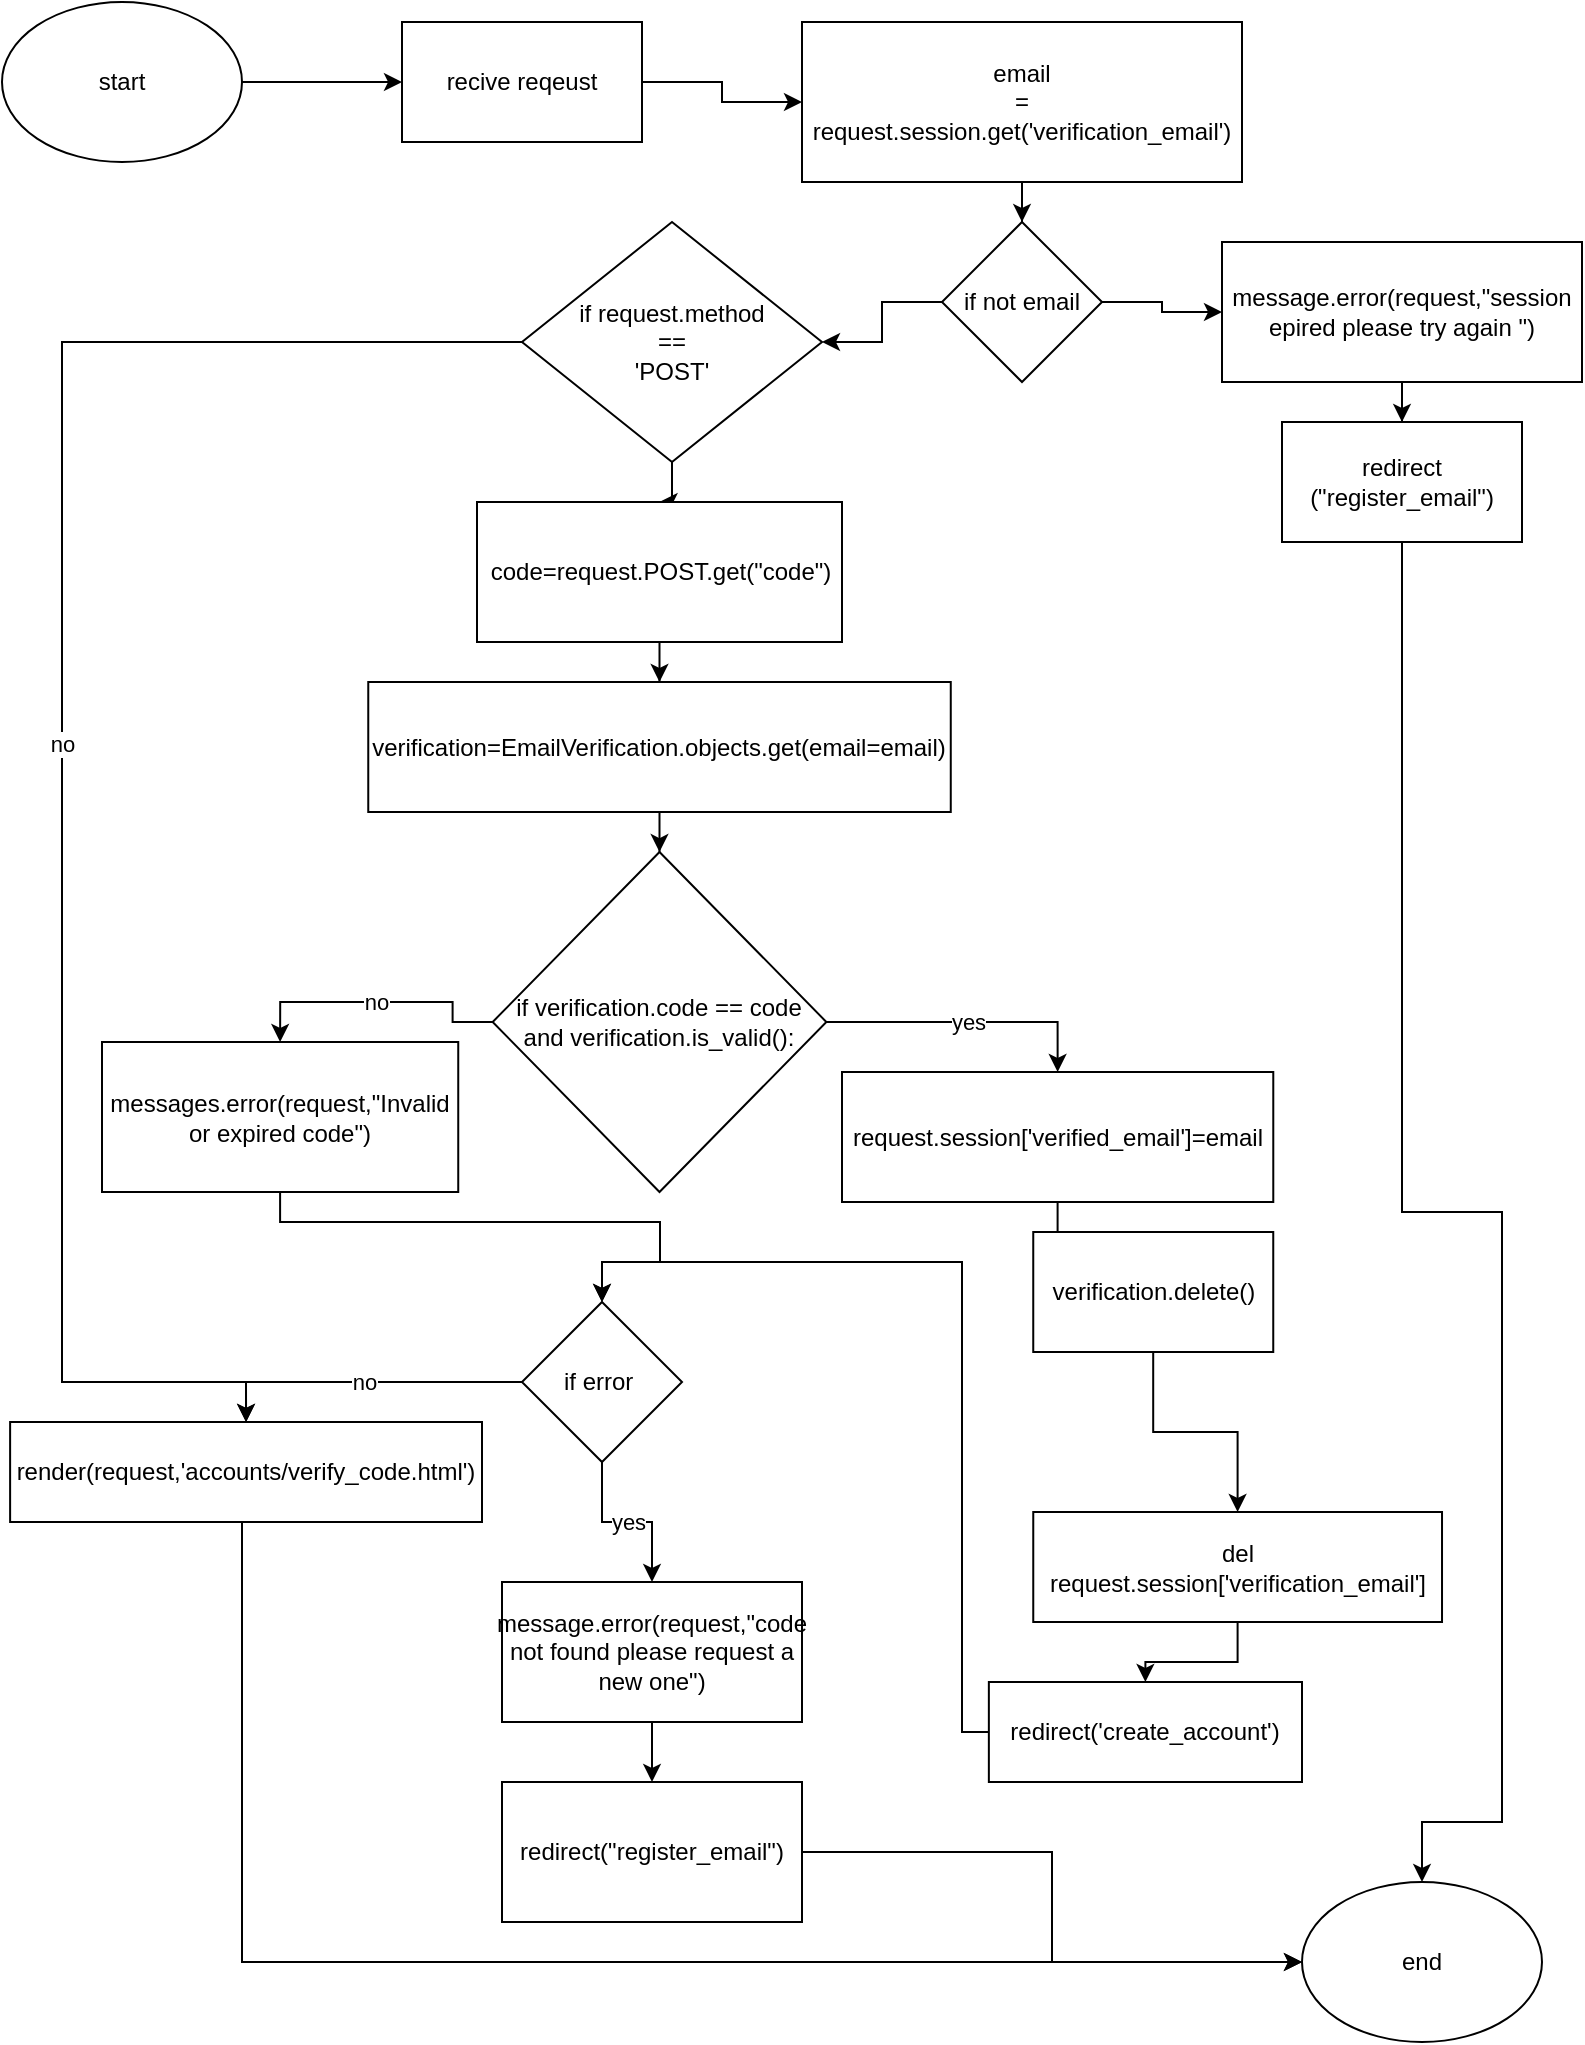 <mxfile version="24.0.4" type="device">
  <diagram name="Page-1" id="YnL7YWEfNjQn5KDHtxG0">
    <mxGraphModel dx="1276" dy="606" grid="1" gridSize="10" guides="1" tooltips="1" connect="1" arrows="1" fold="1" page="1" pageScale="1" pageWidth="850" pageHeight="1100" math="0" shadow="0">
      <root>
        <mxCell id="0" />
        <mxCell id="1" parent="0" />
        <mxCell id="DBrLT9UbNWgIuc258emF-3" value="" style="edgeStyle=orthogonalEdgeStyle;rounded=0;orthogonalLoop=1;jettySize=auto;html=1;" edge="1" parent="1" source="DBrLT9UbNWgIuc258emF-1" target="DBrLT9UbNWgIuc258emF-2">
          <mxGeometry relative="1" as="geometry" />
        </mxCell>
        <mxCell id="DBrLT9UbNWgIuc258emF-1" value="start" style="ellipse;whiteSpace=wrap;html=1;" vertex="1" parent="1">
          <mxGeometry x="10" y="30" width="120" height="80" as="geometry" />
        </mxCell>
        <mxCell id="DBrLT9UbNWgIuc258emF-5" value="" style="edgeStyle=orthogonalEdgeStyle;rounded=0;orthogonalLoop=1;jettySize=auto;html=1;" edge="1" parent="1" source="DBrLT9UbNWgIuc258emF-2" target="DBrLT9UbNWgIuc258emF-4">
          <mxGeometry relative="1" as="geometry" />
        </mxCell>
        <mxCell id="DBrLT9UbNWgIuc258emF-2" value="recive reqeust" style="whiteSpace=wrap;html=1;" vertex="1" parent="1">
          <mxGeometry x="210" y="40" width="120" height="60" as="geometry" />
        </mxCell>
        <mxCell id="DBrLT9UbNWgIuc258emF-7" value="" style="edgeStyle=orthogonalEdgeStyle;rounded=0;orthogonalLoop=1;jettySize=auto;html=1;" edge="1" parent="1" source="DBrLT9UbNWgIuc258emF-4" target="DBrLT9UbNWgIuc258emF-6">
          <mxGeometry relative="1" as="geometry" />
        </mxCell>
        <mxCell id="DBrLT9UbNWgIuc258emF-4" value="email&lt;div&gt;=&lt;/div&gt;&lt;div&gt;request.session.get(&#39;verification_email&#39;)&lt;/div&gt;" style="whiteSpace=wrap;html=1;" vertex="1" parent="1">
          <mxGeometry x="410" y="40" width="220" height="80" as="geometry" />
        </mxCell>
        <mxCell id="DBrLT9UbNWgIuc258emF-9" value="" style="edgeStyle=orthogonalEdgeStyle;rounded=0;orthogonalLoop=1;jettySize=auto;html=1;" edge="1" parent="1" source="DBrLT9UbNWgIuc258emF-6" target="DBrLT9UbNWgIuc258emF-8">
          <mxGeometry relative="1" as="geometry" />
        </mxCell>
        <mxCell id="DBrLT9UbNWgIuc258emF-13" value="" style="edgeStyle=orthogonalEdgeStyle;rounded=0;orthogonalLoop=1;jettySize=auto;html=1;" edge="1" parent="1" source="DBrLT9UbNWgIuc258emF-6" target="DBrLT9UbNWgIuc258emF-12">
          <mxGeometry relative="1" as="geometry" />
        </mxCell>
        <mxCell id="DBrLT9UbNWgIuc258emF-6" value="if not email" style="rhombus;whiteSpace=wrap;html=1;" vertex="1" parent="1">
          <mxGeometry x="480" y="140" width="80" height="80" as="geometry" />
        </mxCell>
        <mxCell id="DBrLT9UbNWgIuc258emF-11" value="" style="edgeStyle=orthogonalEdgeStyle;rounded=0;orthogonalLoop=1;jettySize=auto;html=1;" edge="1" parent="1" source="DBrLT9UbNWgIuc258emF-8" target="DBrLT9UbNWgIuc258emF-10">
          <mxGeometry relative="1" as="geometry" />
        </mxCell>
        <mxCell id="DBrLT9UbNWgIuc258emF-8" value="message.error(request,&quot;session epired please try again &quot;)" style="whiteSpace=wrap;html=1;" vertex="1" parent="1">
          <mxGeometry x="620" y="150" width="180" height="70" as="geometry" />
        </mxCell>
        <mxCell id="DBrLT9UbNWgIuc258emF-50" style="edgeStyle=orthogonalEdgeStyle;rounded=0;orthogonalLoop=1;jettySize=auto;html=1;entryX=0.5;entryY=0;entryDx=0;entryDy=0;" edge="1" parent="1" source="DBrLT9UbNWgIuc258emF-10" target="DBrLT9UbNWgIuc258emF-48">
          <mxGeometry relative="1" as="geometry">
            <mxPoint x="730" y="600" as="targetPoint" />
            <Array as="points">
              <mxPoint x="710" y="635" />
              <mxPoint x="760" y="635" />
              <mxPoint x="760" y="940" />
              <mxPoint x="720" y="940" />
            </Array>
          </mxGeometry>
        </mxCell>
        <mxCell id="DBrLT9UbNWgIuc258emF-10" value="redirect (&quot;register_email&quot;)" style="whiteSpace=wrap;html=1;" vertex="1" parent="1">
          <mxGeometry x="650" y="240" width="120" height="60" as="geometry" />
        </mxCell>
        <mxCell id="DBrLT9UbNWgIuc258emF-15" value="" style="edgeStyle=orthogonalEdgeStyle;rounded=0;orthogonalLoop=1;jettySize=auto;html=1;" edge="1" parent="1" source="DBrLT9UbNWgIuc258emF-12" target="DBrLT9UbNWgIuc258emF-14">
          <mxGeometry relative="1" as="geometry" />
        </mxCell>
        <mxCell id="DBrLT9UbNWgIuc258emF-39" value="no" style="edgeStyle=orthogonalEdgeStyle;rounded=0;orthogonalLoop=1;jettySize=auto;html=1;entryX=0.5;entryY=0;entryDx=0;entryDy=0;" edge="1" parent="1" source="DBrLT9UbNWgIuc258emF-12" target="DBrLT9UbNWgIuc258emF-36">
          <mxGeometry relative="1" as="geometry">
            <mxPoint x="40" y="700" as="targetPoint" />
            <Array as="points">
              <mxPoint x="40" y="200" />
              <mxPoint x="40" y="720" />
              <mxPoint x="132" y="720" />
            </Array>
          </mxGeometry>
        </mxCell>
        <mxCell id="DBrLT9UbNWgIuc258emF-12" value="if request.method&lt;div&gt;==&lt;/div&gt;&lt;div&gt;&#39;POST&#39;&lt;/div&gt;" style="rhombus;whiteSpace=wrap;html=1;" vertex="1" parent="1">
          <mxGeometry x="270" y="140" width="150" height="120" as="geometry" />
        </mxCell>
        <mxCell id="DBrLT9UbNWgIuc258emF-17" value="" style="edgeStyle=orthogonalEdgeStyle;rounded=0;orthogonalLoop=1;jettySize=auto;html=1;" edge="1" parent="1" source="DBrLT9UbNWgIuc258emF-14" target="DBrLT9UbNWgIuc258emF-16">
          <mxGeometry relative="1" as="geometry" />
        </mxCell>
        <mxCell id="DBrLT9UbNWgIuc258emF-14" value="code=request.POST.get(&quot;code&quot;)" style="whiteSpace=wrap;html=1;" vertex="1" parent="1">
          <mxGeometry x="247.5" y="280" width="182.5" height="70" as="geometry" />
        </mxCell>
        <mxCell id="DBrLT9UbNWgIuc258emF-19" value="" style="edgeStyle=orthogonalEdgeStyle;rounded=0;orthogonalLoop=1;jettySize=auto;html=1;" edge="1" parent="1" source="DBrLT9UbNWgIuc258emF-16" target="DBrLT9UbNWgIuc258emF-18">
          <mxGeometry relative="1" as="geometry" />
        </mxCell>
        <mxCell id="DBrLT9UbNWgIuc258emF-16" value="verification=EmailVerification.objects.get(email=email)" style="whiteSpace=wrap;html=1;" vertex="1" parent="1">
          <mxGeometry x="193.13" y="370" width="291.25" height="65" as="geometry" />
        </mxCell>
        <mxCell id="DBrLT9UbNWgIuc258emF-23" value="yes" style="edgeStyle=orthogonalEdgeStyle;rounded=0;orthogonalLoop=1;jettySize=auto;html=1;entryX=0.5;entryY=0;entryDx=0;entryDy=0;" edge="1" parent="1" source="DBrLT9UbNWgIuc258emF-18" target="DBrLT9UbNWgIuc258emF-22">
          <mxGeometry relative="1" as="geometry" />
        </mxCell>
        <mxCell id="DBrLT9UbNWgIuc258emF-25" value="no" style="edgeStyle=orthogonalEdgeStyle;rounded=0;orthogonalLoop=1;jettySize=auto;html=1;entryX=0.5;entryY=0;entryDx=0;entryDy=0;" edge="1" parent="1" source="DBrLT9UbNWgIuc258emF-18" target="DBrLT9UbNWgIuc258emF-24">
          <mxGeometry relative="1" as="geometry" />
        </mxCell>
        <mxCell id="DBrLT9UbNWgIuc258emF-18" value="if verification.code == code and verification.is_valid():" style="rhombus;whiteSpace=wrap;html=1;" vertex="1" parent="1">
          <mxGeometry x="255.32" y="455" width="166.87" height="170" as="geometry" />
        </mxCell>
        <mxCell id="DBrLT9UbNWgIuc258emF-27" value="" style="edgeStyle=orthogonalEdgeStyle;rounded=0;orthogonalLoop=1;jettySize=auto;html=1;" edge="1" parent="1" source="DBrLT9UbNWgIuc258emF-22" target="DBrLT9UbNWgIuc258emF-26">
          <mxGeometry relative="1" as="geometry" />
        </mxCell>
        <mxCell id="DBrLT9UbNWgIuc258emF-22" value="request.session[&#39;verified_email&#39;]=email" style="whiteSpace=wrap;html=1;" vertex="1" parent="1">
          <mxGeometry x="430" y="565" width="215.64" height="65" as="geometry" />
        </mxCell>
        <mxCell id="DBrLT9UbNWgIuc258emF-32" style="edgeStyle=orthogonalEdgeStyle;rounded=0;orthogonalLoop=1;jettySize=auto;html=1;entryX=0.5;entryY=0;entryDx=0;entryDy=0;" edge="1" parent="1" source="DBrLT9UbNWgIuc258emF-24" target="DBrLT9UbNWgIuc258emF-34">
          <mxGeometry relative="1" as="geometry">
            <mxPoint x="210" y="740" as="targetPoint" />
            <Array as="points">
              <mxPoint x="149" y="640" />
              <mxPoint x="339" y="640" />
              <mxPoint x="339" y="660" />
              <mxPoint x="310" y="660" />
            </Array>
          </mxGeometry>
        </mxCell>
        <mxCell id="DBrLT9UbNWgIuc258emF-24" value="messages.error(request,&quot;Invalid or expired code&quot;)" style="whiteSpace=wrap;html=1;" vertex="1" parent="1">
          <mxGeometry x="60" y="550" width="178.12" height="75" as="geometry" />
        </mxCell>
        <mxCell id="DBrLT9UbNWgIuc258emF-29" value="" style="edgeStyle=orthogonalEdgeStyle;rounded=0;orthogonalLoop=1;jettySize=auto;html=1;" edge="1" parent="1" source="DBrLT9UbNWgIuc258emF-26" target="DBrLT9UbNWgIuc258emF-28">
          <mxGeometry relative="1" as="geometry" />
        </mxCell>
        <mxCell id="DBrLT9UbNWgIuc258emF-26" value="verification.delete()" style="whiteSpace=wrap;html=1;" vertex="1" parent="1">
          <mxGeometry x="525.625" y="645" width="120" height="60" as="geometry" />
        </mxCell>
        <mxCell id="DBrLT9UbNWgIuc258emF-31" value="" style="edgeStyle=orthogonalEdgeStyle;rounded=0;orthogonalLoop=1;jettySize=auto;html=1;" edge="1" parent="1" source="DBrLT9UbNWgIuc258emF-28" target="DBrLT9UbNWgIuc258emF-30">
          <mxGeometry relative="1" as="geometry" />
        </mxCell>
        <mxCell id="DBrLT9UbNWgIuc258emF-28" value="del request.session[&#39;verification_email&#39;]" style="whiteSpace=wrap;html=1;" vertex="1" parent="1">
          <mxGeometry x="525.63" y="785" width="204.38" height="55" as="geometry" />
        </mxCell>
        <mxCell id="DBrLT9UbNWgIuc258emF-47" style="edgeStyle=orthogonalEdgeStyle;rounded=0;orthogonalLoop=1;jettySize=auto;html=1;exitX=0;exitY=0.5;exitDx=0;exitDy=0;entryX=0.5;entryY=0;entryDx=0;entryDy=0;" edge="1" parent="1" source="DBrLT9UbNWgIuc258emF-30" target="DBrLT9UbNWgIuc258emF-34">
          <mxGeometry relative="1" as="geometry">
            <mxPoint x="310" y="630" as="targetPoint" />
            <Array as="points">
              <mxPoint x="490" y="895" />
              <mxPoint x="490" y="660" />
              <mxPoint x="310" y="660" />
            </Array>
          </mxGeometry>
        </mxCell>
        <mxCell id="DBrLT9UbNWgIuc258emF-30" value="redirect(&#39;create_account&#39;)" style="whiteSpace=wrap;html=1;" vertex="1" parent="1">
          <mxGeometry x="503.43" y="870" width="156.57" height="50" as="geometry" />
        </mxCell>
        <mxCell id="DBrLT9UbNWgIuc258emF-37" value="no" style="edgeStyle=orthogonalEdgeStyle;rounded=0;orthogonalLoop=1;jettySize=auto;html=1;entryX=0.5;entryY=0;entryDx=0;entryDy=0;" edge="1" parent="1" source="DBrLT9UbNWgIuc258emF-34" target="DBrLT9UbNWgIuc258emF-36">
          <mxGeometry relative="1" as="geometry" />
        </mxCell>
        <mxCell id="DBrLT9UbNWgIuc258emF-41" value="yes" style="edgeStyle=orthogonalEdgeStyle;rounded=0;orthogonalLoop=1;jettySize=auto;html=1;" edge="1" parent="1" source="DBrLT9UbNWgIuc258emF-34" target="DBrLT9UbNWgIuc258emF-40">
          <mxGeometry relative="1" as="geometry" />
        </mxCell>
        <mxCell id="DBrLT9UbNWgIuc258emF-34" value="if error&amp;nbsp;" style="rhombus;whiteSpace=wrap;html=1;" vertex="1" parent="1">
          <mxGeometry x="270" y="680" width="80" height="80" as="geometry" />
        </mxCell>
        <mxCell id="DBrLT9UbNWgIuc258emF-49" style="edgeStyle=orthogonalEdgeStyle;rounded=0;orthogonalLoop=1;jettySize=auto;html=1;" edge="1" parent="1" source="DBrLT9UbNWgIuc258emF-36" target="DBrLT9UbNWgIuc258emF-48">
          <mxGeometry relative="1" as="geometry">
            <Array as="points">
              <mxPoint x="130" y="1010" />
            </Array>
          </mxGeometry>
        </mxCell>
        <mxCell id="DBrLT9UbNWgIuc258emF-36" value="render(request,&#39;accounts/verify_code.html&#39;)" style="whiteSpace=wrap;html=1;" vertex="1" parent="1">
          <mxGeometry x="14.06" y="740" width="235.94" height="50" as="geometry" />
        </mxCell>
        <mxCell id="DBrLT9UbNWgIuc258emF-43" value="" style="edgeStyle=orthogonalEdgeStyle;rounded=0;orthogonalLoop=1;jettySize=auto;html=1;" edge="1" parent="1" source="DBrLT9UbNWgIuc258emF-40" target="DBrLT9UbNWgIuc258emF-42">
          <mxGeometry relative="1" as="geometry" />
        </mxCell>
        <mxCell id="DBrLT9UbNWgIuc258emF-40" value="message.error(request,&quot;code not found please request a new one&quot;)" style="whiteSpace=wrap;html=1;" vertex="1" parent="1">
          <mxGeometry x="260" y="820" width="150" height="70" as="geometry" />
        </mxCell>
        <mxCell id="DBrLT9UbNWgIuc258emF-51" style="edgeStyle=orthogonalEdgeStyle;rounded=0;orthogonalLoop=1;jettySize=auto;html=1;entryX=0;entryY=0.5;entryDx=0;entryDy=0;" edge="1" parent="1" source="DBrLT9UbNWgIuc258emF-42" target="DBrLT9UbNWgIuc258emF-48">
          <mxGeometry relative="1" as="geometry">
            <mxPoint x="350" y="1010" as="targetPoint" />
          </mxGeometry>
        </mxCell>
        <mxCell id="DBrLT9UbNWgIuc258emF-42" value="redirect(&quot;register_email&quot;)" style="whiteSpace=wrap;html=1;" vertex="1" parent="1">
          <mxGeometry x="260" y="920" width="150" height="70" as="geometry" />
        </mxCell>
        <mxCell id="DBrLT9UbNWgIuc258emF-48" value="end" style="ellipse;whiteSpace=wrap;html=1;" vertex="1" parent="1">
          <mxGeometry x="660" y="970" width="120" height="80" as="geometry" />
        </mxCell>
      </root>
    </mxGraphModel>
  </diagram>
</mxfile>
